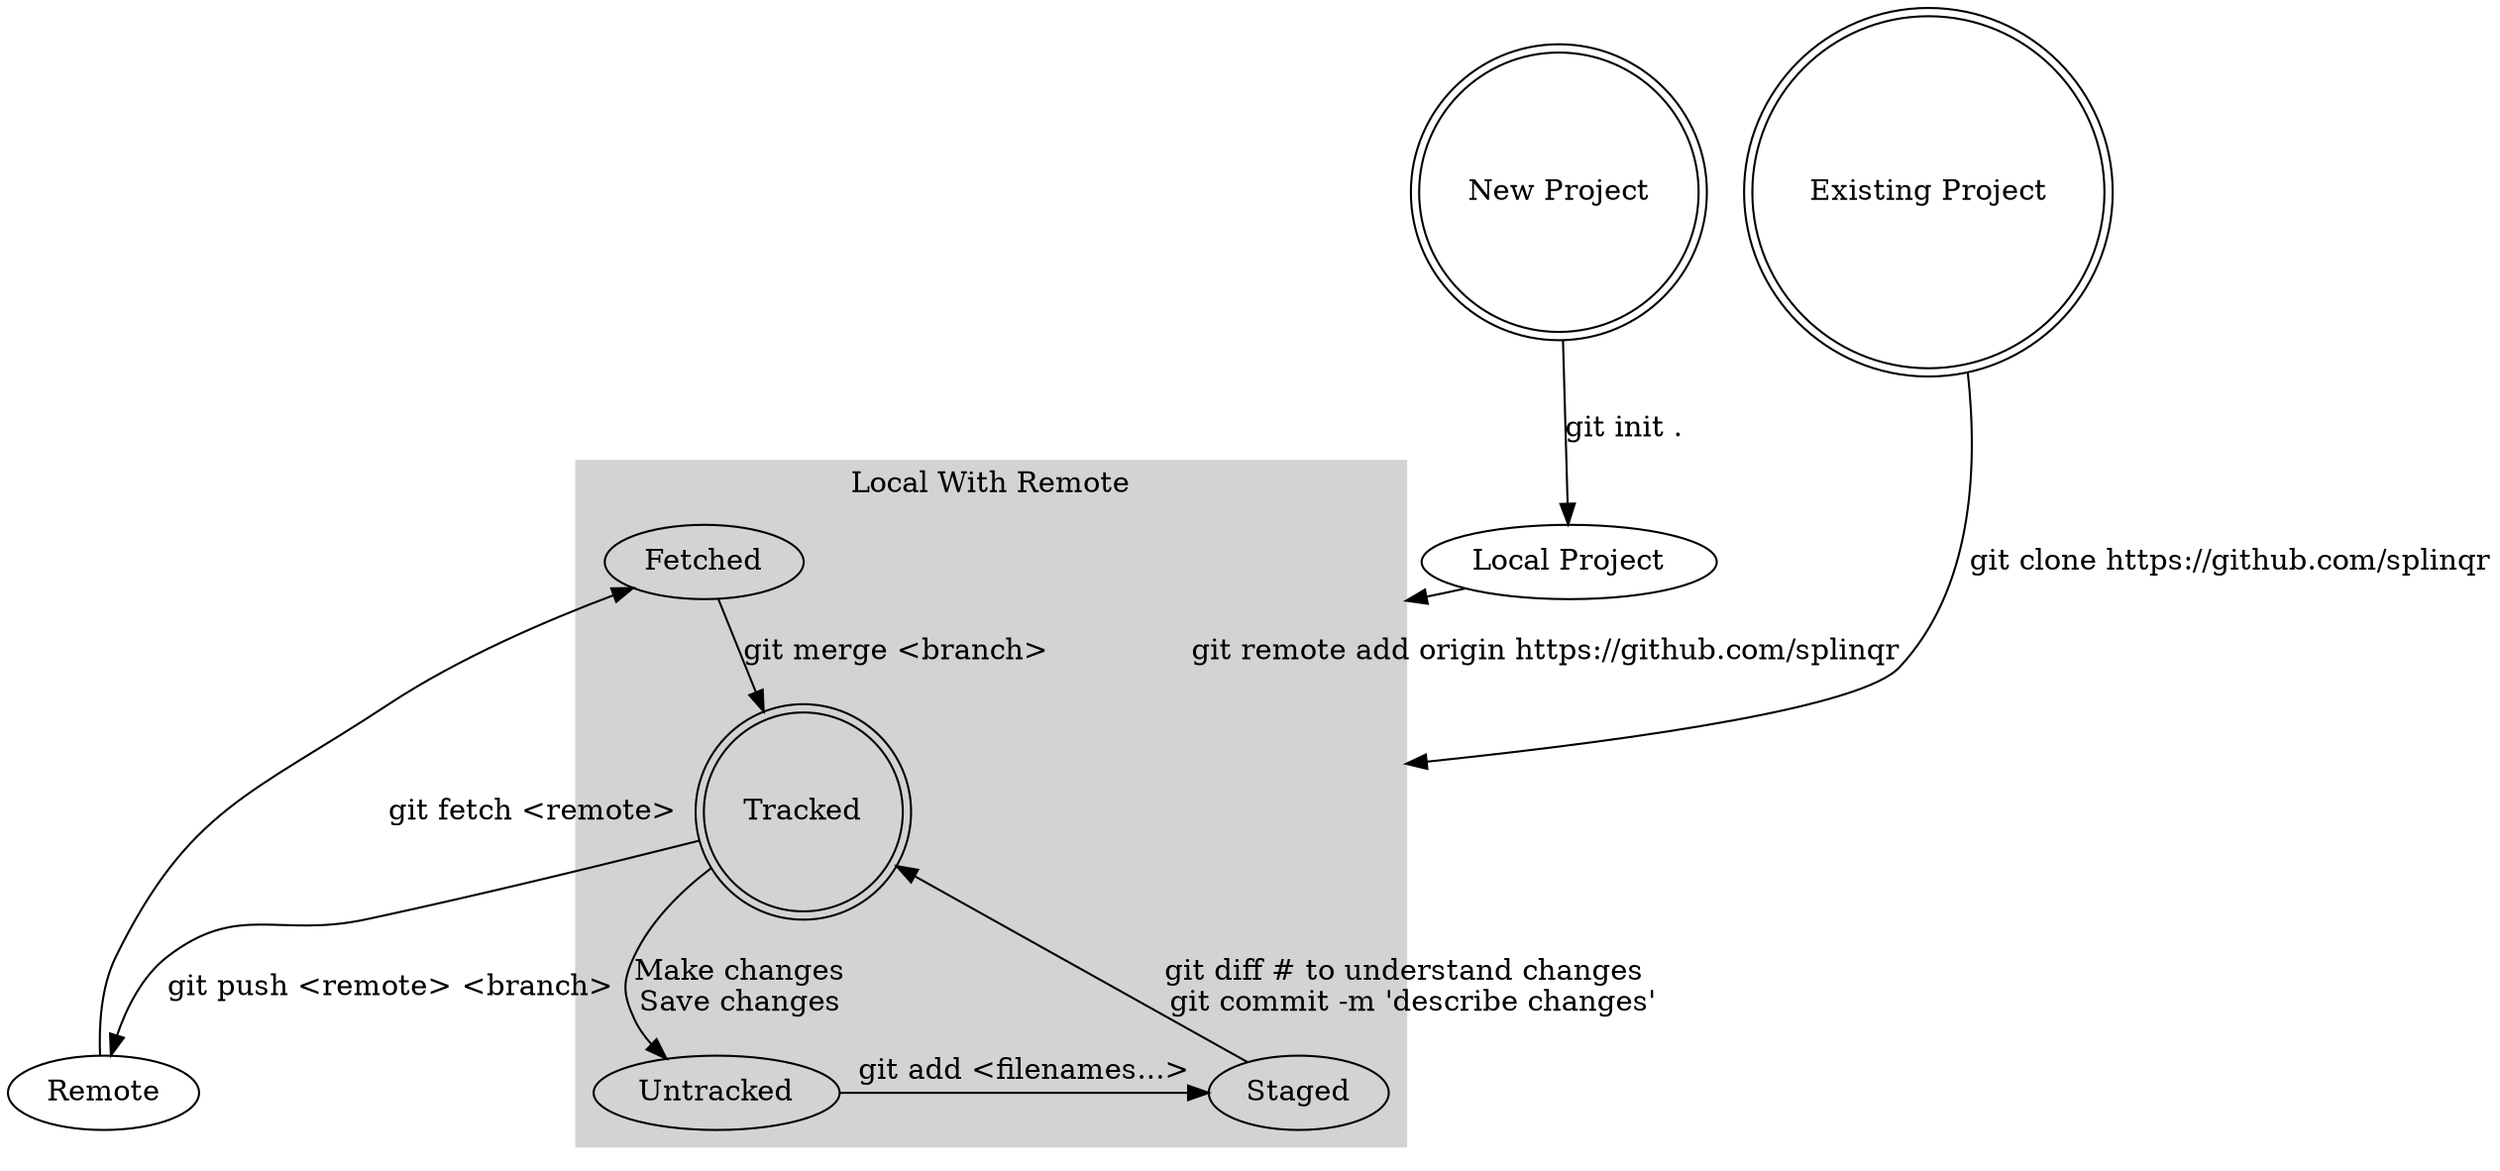 digraph {
        compound=true;
        {
                NewProject[label="New Project", shape=doublecircle];
                ExistingProject[label="Existing Project", shape=doublecircle];
                rank=same;
        }
        Local[label="Local Project"];
        subgraph cluster0 {
                label="Local With Remote";
                color=lightgray;
                style=filled;
                Tracked [shape=doublecircle];
                {Untracked; Staged; rank=same;}
                Tracked -> Untracked [label="Make changes\nSave changes"];
                Untracked -> Staged [label="git add <filenames...>"];
                Staged -> Tracked [label="git diff # to understand changes  \ngit commit -m 'describe changes'"];
                Fetched -> Tracked [label="git merge <branch>"]
                };
                Local -> Tracked [
                                  label="git remote add origin https://github.com/splinqr",
                                  lhead=cluster0];
                NewProject -> Local [label="git init ."];
                ExistingProject -> Tracked [
                                            label="git clone https://github.com/splinqr"
                                            lhead=cluster0];
                Tracked -> Remote [label="git push <remote> <branch>"];

                Remote -> Fetched [label="git fetch <remote>"];
}

